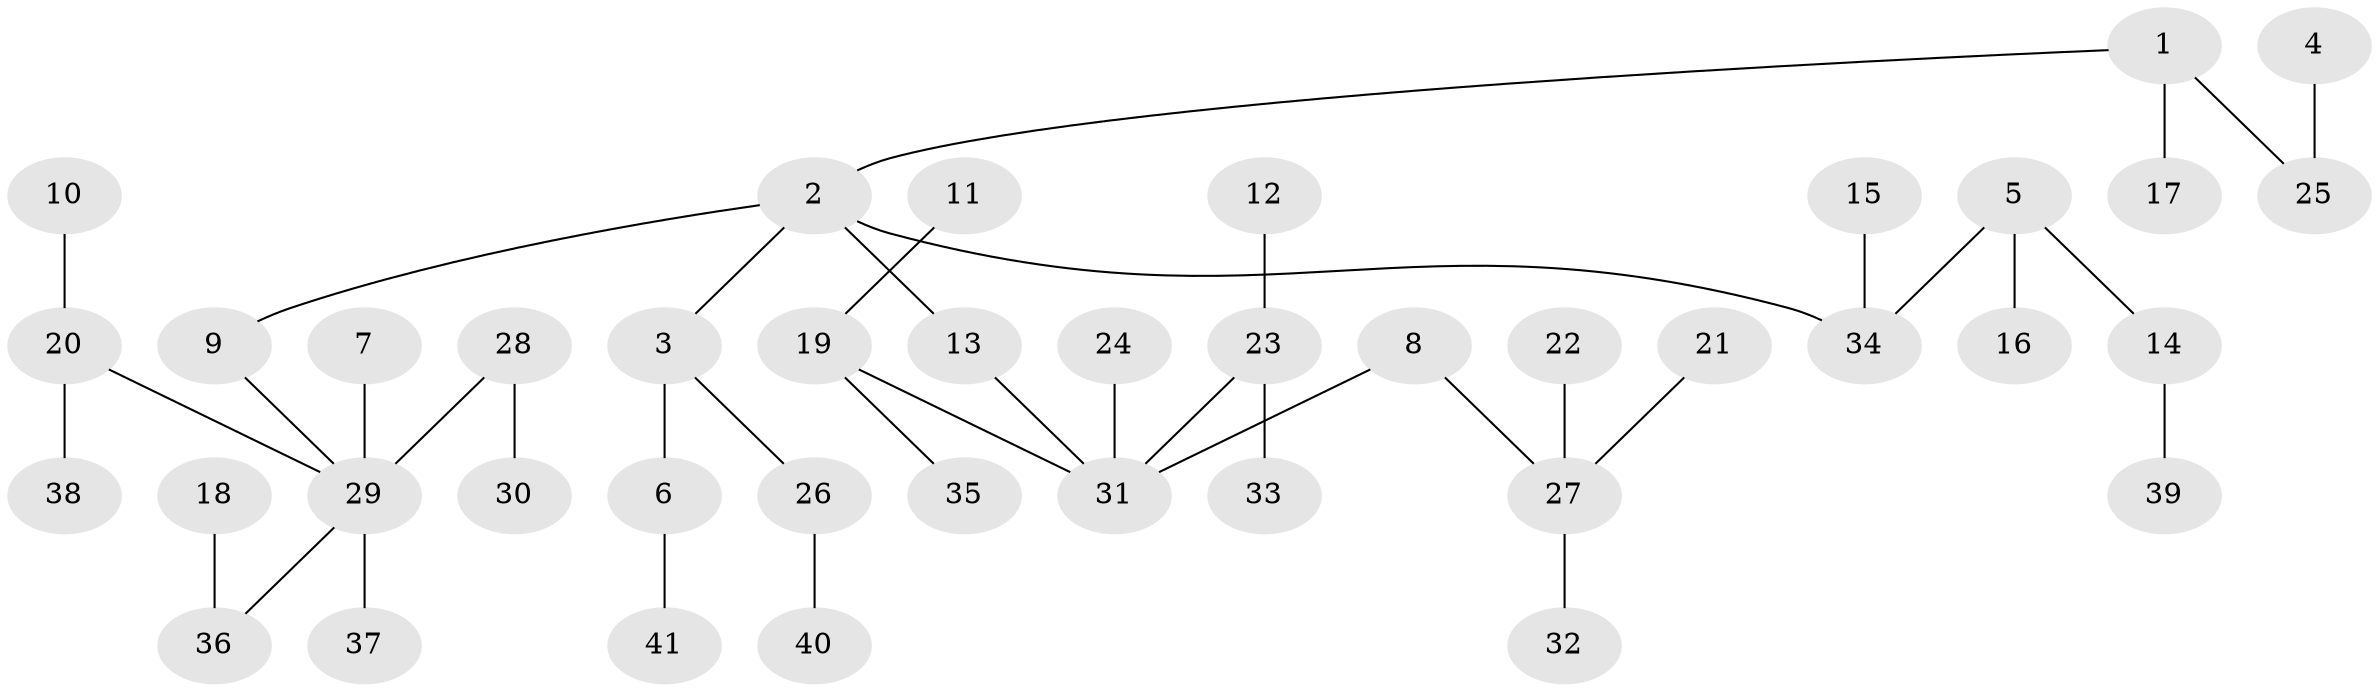 // original degree distribution, {4: 0.07317073170731707, 3: 0.14634146341463414, 2: 0.3048780487804878, 1: 0.43902439024390244, 6: 0.012195121951219513, 5: 0.024390243902439025}
// Generated by graph-tools (version 1.1) at 2025/50/03/09/25 03:50:17]
// undirected, 41 vertices, 40 edges
graph export_dot {
graph [start="1"]
  node [color=gray90,style=filled];
  1;
  2;
  3;
  4;
  5;
  6;
  7;
  8;
  9;
  10;
  11;
  12;
  13;
  14;
  15;
  16;
  17;
  18;
  19;
  20;
  21;
  22;
  23;
  24;
  25;
  26;
  27;
  28;
  29;
  30;
  31;
  32;
  33;
  34;
  35;
  36;
  37;
  38;
  39;
  40;
  41;
  1 -- 2 [weight=1.0];
  1 -- 17 [weight=1.0];
  1 -- 25 [weight=1.0];
  2 -- 3 [weight=1.0];
  2 -- 9 [weight=1.0];
  2 -- 13 [weight=1.0];
  2 -- 34 [weight=1.0];
  3 -- 6 [weight=1.0];
  3 -- 26 [weight=1.0];
  4 -- 25 [weight=1.0];
  5 -- 14 [weight=1.0];
  5 -- 16 [weight=1.0];
  5 -- 34 [weight=1.0];
  6 -- 41 [weight=1.0];
  7 -- 29 [weight=1.0];
  8 -- 27 [weight=1.0];
  8 -- 31 [weight=1.0];
  9 -- 29 [weight=1.0];
  10 -- 20 [weight=1.0];
  11 -- 19 [weight=1.0];
  12 -- 23 [weight=1.0];
  13 -- 31 [weight=1.0];
  14 -- 39 [weight=1.0];
  15 -- 34 [weight=1.0];
  18 -- 36 [weight=1.0];
  19 -- 31 [weight=1.0];
  19 -- 35 [weight=1.0];
  20 -- 29 [weight=1.0];
  20 -- 38 [weight=1.0];
  21 -- 27 [weight=1.0];
  22 -- 27 [weight=1.0];
  23 -- 31 [weight=1.0];
  23 -- 33 [weight=1.0];
  24 -- 31 [weight=1.0];
  26 -- 40 [weight=1.0];
  27 -- 32 [weight=1.0];
  28 -- 29 [weight=1.0];
  28 -- 30 [weight=1.0];
  29 -- 36 [weight=1.0];
  29 -- 37 [weight=1.0];
}
